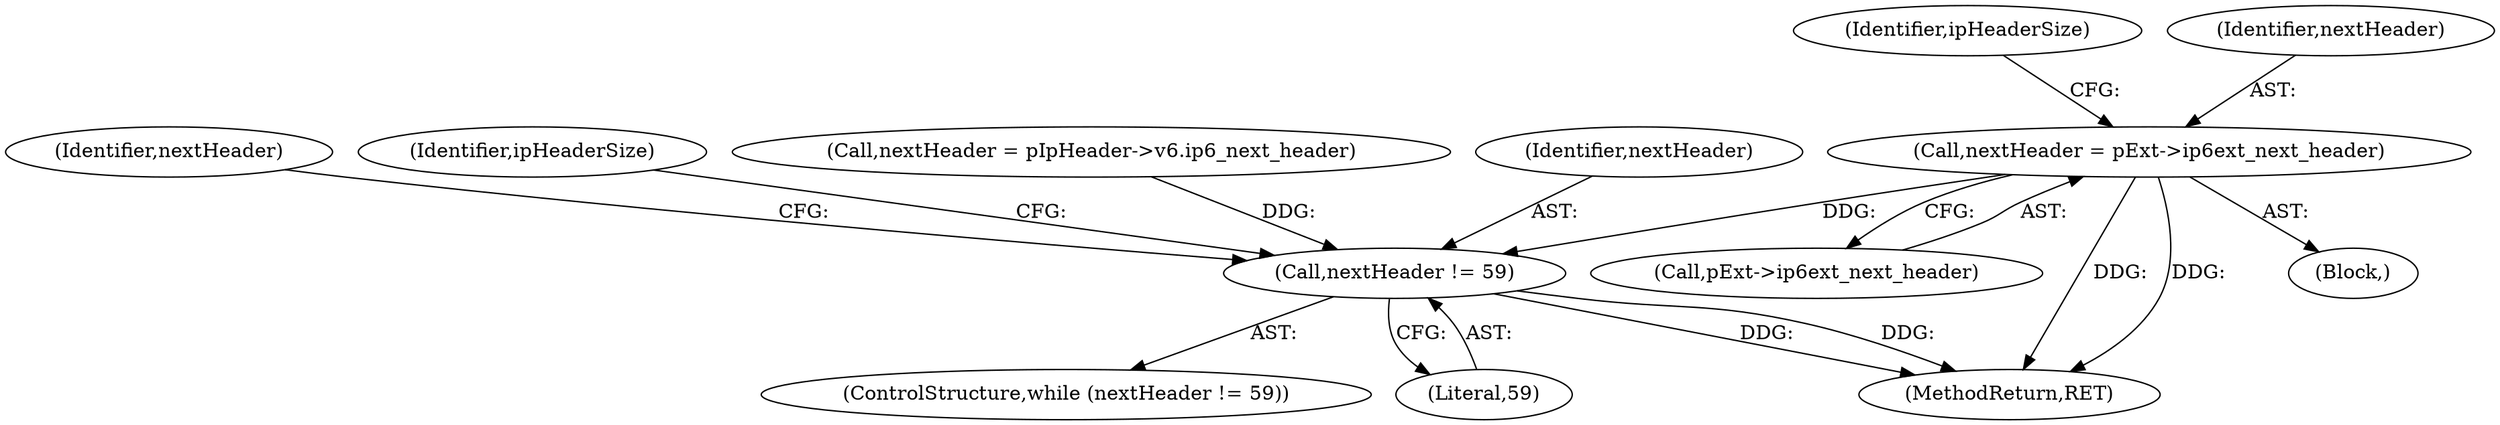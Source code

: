 digraph "0_kvm-guest-drivers-windows_fbfa4d1083ea84c5429992ca3e996d7d4fbc8238_3@pointer" {
"1000344" [label="(Call,nextHeader = pExt->ip6ext_next_header)"];
"1000247" [label="(Call,nextHeader != 59)"];
"1000346" [label="(Call,pExt->ip6ext_next_header)"];
"1000246" [label="(ControlStructure,while (nextHeader != 59))"];
"1000249" [label="(Literal,59)"];
"1000344" [label="(Call,nextHeader = pExt->ip6ext_next_header)"];
"1000350" [label="(Identifier,ipHeaderSize)"];
"1000253" [label="(Identifier,nextHeader)"];
"1000394" [label="(Identifier,ipHeaderSize)"];
"1000498" [label="(MethodReturn,RET)"];
"1000247" [label="(Call,nextHeader != 59)"];
"1000345" [label="(Identifier,nextHeader)"];
"1000334" [label="(Block,)"];
"1000208" [label="(Call,nextHeader = pIpHeader->v6.ip6_next_header)"];
"1000248" [label="(Identifier,nextHeader)"];
"1000344" -> "1000334"  [label="AST: "];
"1000344" -> "1000346"  [label="CFG: "];
"1000345" -> "1000344"  [label="AST: "];
"1000346" -> "1000344"  [label="AST: "];
"1000350" -> "1000344"  [label="CFG: "];
"1000344" -> "1000498"  [label="DDG: "];
"1000344" -> "1000498"  [label="DDG: "];
"1000344" -> "1000247"  [label="DDG: "];
"1000247" -> "1000246"  [label="AST: "];
"1000247" -> "1000249"  [label="CFG: "];
"1000248" -> "1000247"  [label="AST: "];
"1000249" -> "1000247"  [label="AST: "];
"1000253" -> "1000247"  [label="CFG: "];
"1000394" -> "1000247"  [label="CFG: "];
"1000247" -> "1000498"  [label="DDG: "];
"1000247" -> "1000498"  [label="DDG: "];
"1000208" -> "1000247"  [label="DDG: "];
}
